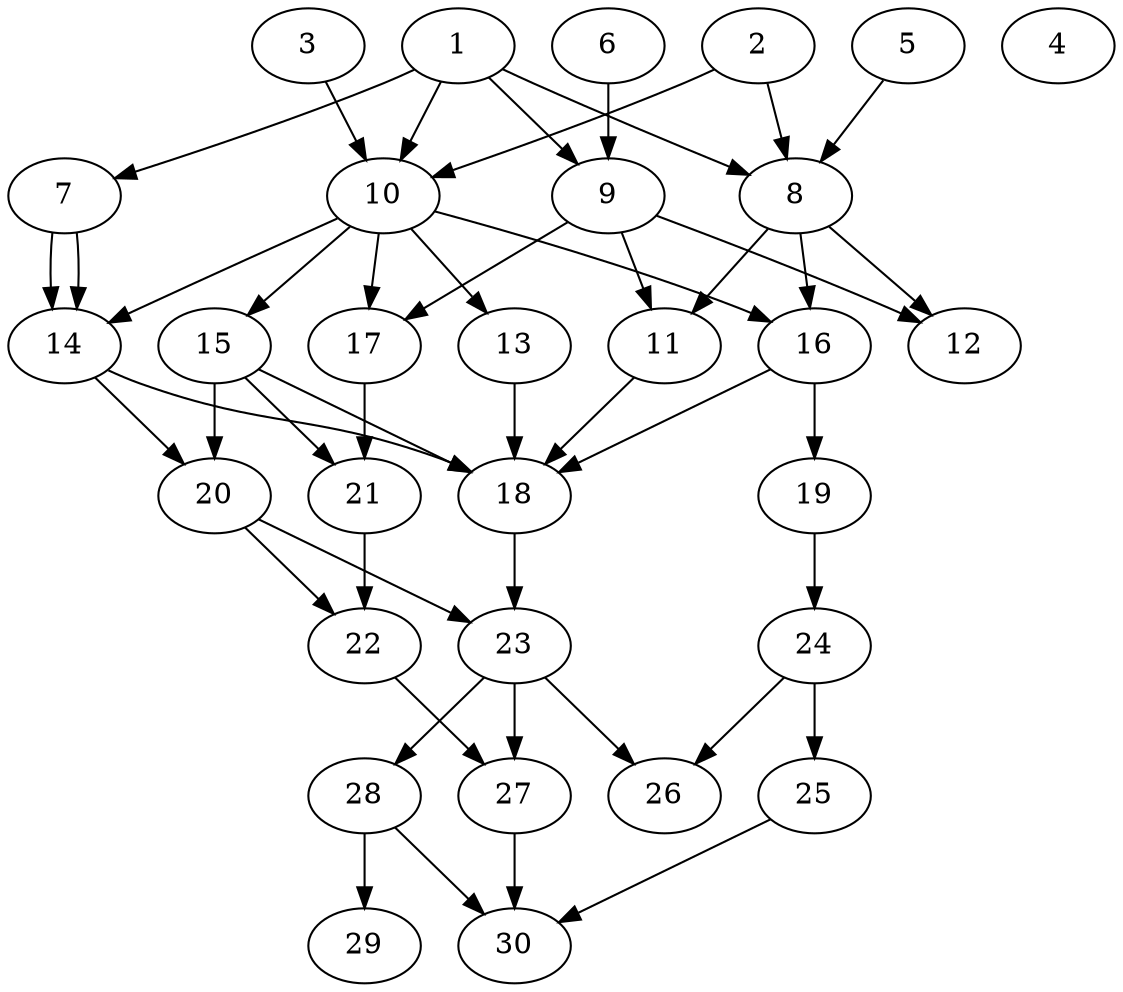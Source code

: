 // DAG automatically generated by daggen at Thu Oct  3 14:04:19 2019
// ./daggen --dot -n 30 --ccr 0.3 --fat 0.5 --regular 0.5 --density 0.6 --mindata 5242880 --maxdata 52428800 
digraph G {
  1 [size="137550507", alpha="0.16", expect_size="41265152"] 
  1 -> 7 [size ="41265152"]
  1 -> 8 [size ="41265152"]
  1 -> 9 [size ="41265152"]
  1 -> 10 [size ="41265152"]
  2 [size="144336213", alpha="0.11", expect_size="43300864"] 
  2 -> 8 [size ="43300864"]
  2 -> 10 [size ="43300864"]
  3 [size="26736640", alpha="0.07", expect_size="8020992"] 
  3 -> 10 [size ="8020992"]
  4 [size="168700587", alpha="0.03", expect_size="50610176"] 
  5 [size="79694507", alpha="0.04", expect_size="23908352"] 
  5 -> 8 [size ="23908352"]
  6 [size="111732053", alpha="0.16", expect_size="33519616"] 
  6 -> 9 [size ="33519616"]
  7 [size="24477013", alpha="0.08", expect_size="7343104"] 
  7 -> 14 [size ="7343104"]
  7 -> 14 [size ="7343104"]
  8 [size="138926080", alpha="0.07", expect_size="41677824"] 
  8 -> 11 [size ="41677824"]
  8 -> 12 [size ="41677824"]
  8 -> 16 [size ="41677824"]
  9 [size="98153813", alpha="0.06", expect_size="29446144"] 
  9 -> 11 [size ="29446144"]
  9 -> 12 [size ="29446144"]
  9 -> 17 [size ="29446144"]
  10 [size="148179627", alpha="0.12", expect_size="44453888"] 
  10 -> 13 [size ="44453888"]
  10 -> 14 [size ="44453888"]
  10 -> 15 [size ="44453888"]
  10 -> 16 [size ="44453888"]
  10 -> 17 [size ="44453888"]
  11 [size="132287147", alpha="0.04", expect_size="39686144"] 
  11 -> 18 [size ="39686144"]
  12 [size="101277013", alpha="0.20", expect_size="30383104"] 
  13 [size="31819093", alpha="0.18", expect_size="9545728"] 
  13 -> 18 [size ="9545728"]
  14 [size="90057387", alpha="0.11", expect_size="27017216"] 
  14 -> 18 [size ="27017216"]
  14 -> 20 [size ="27017216"]
  15 [size="114138453", alpha="0.10", expect_size="34241536"] 
  15 -> 18 [size ="34241536"]
  15 -> 20 [size ="34241536"]
  15 -> 21 [size ="34241536"]
  16 [size="147851947", alpha="0.13", expect_size="44355584"] 
  16 -> 18 [size ="44355584"]
  16 -> 19 [size ="44355584"]
  17 [size="113100800", alpha="0.12", expect_size="33930240"] 
  17 -> 21 [size ="33930240"]
  18 [size="19933867", alpha="0.06", expect_size="5980160"] 
  18 -> 23 [size ="5980160"]
  19 [size="71062187", alpha="0.08", expect_size="21318656"] 
  19 -> 24 [size ="21318656"]
  20 [size="114906453", alpha="0.16", expect_size="34471936"] 
  20 -> 22 [size ="34471936"]
  20 -> 23 [size ="34471936"]
  21 [size="54476800", alpha="0.19", expect_size="16343040"] 
  21 -> 22 [size ="16343040"]
  22 [size="89053867", alpha="0.18", expect_size="26716160"] 
  22 -> 27 [size ="26716160"]
  23 [size="87336960", alpha="0.18", expect_size="26201088"] 
  23 -> 26 [size ="26201088"]
  23 -> 27 [size ="26201088"]
  23 -> 28 [size ="26201088"]
  24 [size="68051627", alpha="0.17", expect_size="20415488"] 
  24 -> 25 [size ="20415488"]
  24 -> 26 [size ="20415488"]
  25 [size="154753707", alpha="0.05", expect_size="46426112"] 
  25 -> 30 [size ="46426112"]
  26 [size="73963520", alpha="0.04", expect_size="22189056"] 
  27 [size="20155733", alpha="0.05", expect_size="6046720"] 
  27 -> 30 [size ="6046720"]
  28 [size="113899520", alpha="0.00", expect_size="34169856"] 
  28 -> 29 [size ="34169856"]
  28 -> 30 [size ="34169856"]
  29 [size="159371947", alpha="0.06", expect_size="47811584"] 
  30 [size="64378880", alpha="0.09", expect_size="19313664"] 
}
